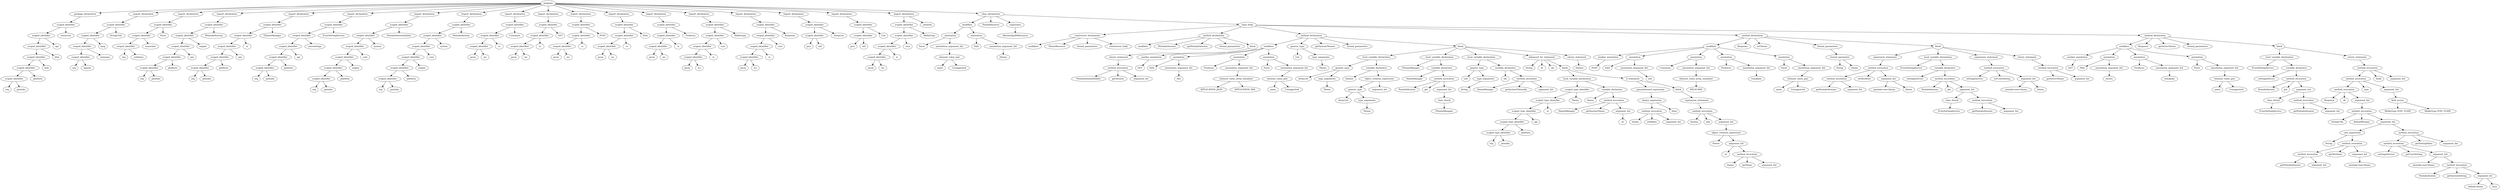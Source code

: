 digraph  {
5 [label=program, node_type=program];
6 [label=package_declaration, node_type=package_declaration];
7 [label=scoped_identifier, node_type=scoped_identifier];
8 [label=scoped_identifier, node_type=scoped_identifier];
9 [label=scoped_identifier, node_type=scoped_identifier];
10 [label=scoped_identifier, node_type=scoped_identifier];
11 [label=scoped_identifier, node_type=scoped_identifier];
12 [label=scoped_identifier, node_type=scoped_identifier];
13 [label=org, node_type=identifier];
14 [label=pentaho, node_type=identifier];
15 [label=platform, node_type=identifier];
16 [label=web, node_type=identifier];
17 [label=http, node_type=identifier];
18 [label=api, node_type=identifier];
19 [label=resources, node_type=identifier];
20 [label=import_declaration, node_type=import_declaration];
21 [label=scoped_identifier, node_type=scoped_identifier];
22 [label=scoped_identifier, node_type=scoped_identifier];
23 [label=scoped_identifier, node_type=scoped_identifier];
24 [label=scoped_identifier, node_type=scoped_identifier];
25 [label=org, node_type=identifier];
26 [label=apache, node_type=identifier];
27 [label=commons, node_type=identifier];
28 [label=lang, node_type=identifier];
29 [label=StringUtils, node_type=identifier];
30 [label=import_declaration, node_type=import_declaration];
31 [label=scoped_identifier, node_type=scoped_identifier];
32 [label=scoped_identifier, node_type=scoped_identifier];
33 [label=scoped_identifier, node_type=scoped_identifier];
34 [label=org, node_type=identifier];
35 [label=codehaus, node_type=identifier];
36 [label=enunciate, node_type=identifier];
37 [label=Facet, node_type=identifier];
38 [label=import_declaration, node_type=import_declaration];
39 [label=scoped_identifier, node_type=scoped_identifier];
40 [label=scoped_identifier, node_type=scoped_identifier];
41 [label=scoped_identifier, node_type=scoped_identifier];
42 [label=scoped_identifier, node_type=scoped_identifier];
43 [label=scoped_identifier, node_type=scoped_identifier];
44 [label=org, node_type=identifier];
45 [label=pentaho, node_type=identifier];
46 [label=platform, node_type=identifier];
47 [label=api, node_type=identifier];
48 [label=engine, node_type=identifier];
49 [label=IPentahoSession, node_type=identifier];
50 [label=import_declaration, node_type=import_declaration];
51 [label=scoped_identifier, node_type=scoped_identifier];
52 [label=scoped_identifier, node_type=scoped_identifier];
53 [label=scoped_identifier, node_type=scoped_identifier];
54 [label=scoped_identifier, node_type=scoped_identifier];
55 [label=scoped_identifier, node_type=scoped_identifier];
56 [label=org, node_type=identifier];
57 [label=pentaho, node_type=identifier];
58 [label=platform, node_type=identifier];
59 [label=api, node_type=identifier];
60 [label=ui, node_type=identifier];
61 [label=IThemeManager, node_type=identifier];
62 [label=import_declaration, node_type=import_declaration];
63 [label=scoped_identifier, node_type=scoped_identifier];
64 [label=scoped_identifier, node_type=scoped_identifier];
65 [label=scoped_identifier, node_type=scoped_identifier];
66 [label=scoped_identifier, node_type=scoped_identifier];
67 [label=scoped_identifier, node_type=scoped_identifier];
68 [label=org, node_type=identifier];
69 [label=pentaho, node_type=identifier];
70 [label=platform, node_type=identifier];
71 [label=api, node_type=identifier];
72 [label=usersettings, node_type=identifier];
73 [label=IUserSettingService, node_type=identifier];
74 [label=import_declaration, node_type=import_declaration];
75 [label=scoped_identifier, node_type=scoped_identifier];
76 [label=scoped_identifier, node_type=scoped_identifier];
77 [label=scoped_identifier, node_type=scoped_identifier];
78 [label=scoped_identifier, node_type=scoped_identifier];
79 [label=scoped_identifier, node_type=scoped_identifier];
80 [label=scoped_identifier, node_type=scoped_identifier];
81 [label=org, node_type=identifier];
82 [label=pentaho, node_type=identifier];
83 [label=platform, node_type=identifier];
84 [label=engine, node_type=identifier];
85 [label=core, node_type=identifier];
86 [label=system, node_type=identifier];
87 [label=PentahoSessionHolder, node_type=identifier];
88 [label=import_declaration, node_type=import_declaration];
89 [label=scoped_identifier, node_type=scoped_identifier];
90 [label=scoped_identifier, node_type=scoped_identifier];
91 [label=scoped_identifier, node_type=scoped_identifier];
92 [label=scoped_identifier, node_type=scoped_identifier];
93 [label=scoped_identifier, node_type=scoped_identifier];
94 [label=scoped_identifier, node_type=scoped_identifier];
95 [label=org, node_type=identifier];
96 [label=pentaho, node_type=identifier];
97 [label=platform, node_type=identifier];
98 [label=engine, node_type=identifier];
99 [label=core, node_type=identifier];
100 [label=system, node_type=identifier];
101 [label=PentahoSystem, node_type=identifier];
102 [label=import_declaration, node_type=import_declaration];
103 [label=scoped_identifier, node_type=scoped_identifier];
104 [label=scoped_identifier, node_type=scoped_identifier];
105 [label=scoped_identifier, node_type=scoped_identifier];
106 [label=javax, node_type=identifier];
107 [label=ws, node_type=identifier];
108 [label=rs, node_type=identifier];
109 [label=Consumes, node_type=identifier];
110 [label=import_declaration, node_type=import_declaration];
111 [label=scoped_identifier, node_type=scoped_identifier];
112 [label=scoped_identifier, node_type=scoped_identifier];
113 [label=scoped_identifier, node_type=scoped_identifier];
114 [label=javax, node_type=identifier];
115 [label=ws, node_type=identifier];
116 [label=rs, node_type=identifier];
117 [label=GET, node_type=identifier];
118 [label=import_declaration, node_type=import_declaration];
119 [label=scoped_identifier, node_type=scoped_identifier];
120 [label=scoped_identifier, node_type=scoped_identifier];
121 [label=scoped_identifier, node_type=scoped_identifier];
122 [label=javax, node_type=identifier];
123 [label=ws, node_type=identifier];
124 [label=rs, node_type=identifier];
125 [label=POST, node_type=identifier];
126 [label=import_declaration, node_type=import_declaration];
127 [label=scoped_identifier, node_type=scoped_identifier];
128 [label=scoped_identifier, node_type=scoped_identifier];
129 [label=scoped_identifier, node_type=scoped_identifier];
130 [label=javax, node_type=identifier];
131 [label=ws, node_type=identifier];
132 [label=rs, node_type=identifier];
133 [label=Path, node_type=identifier];
134 [label=import_declaration, node_type=import_declaration];
135 [label=scoped_identifier, node_type=scoped_identifier];
136 [label=scoped_identifier, node_type=scoped_identifier];
137 [label=scoped_identifier, node_type=scoped_identifier];
138 [label=javax, node_type=identifier];
139 [label=ws, node_type=identifier];
140 [label=rs, node_type=identifier];
141 [label=Produces, node_type=identifier];
142 [label=import_declaration, node_type=import_declaration];
143 [label=scoped_identifier, node_type=scoped_identifier];
144 [label=scoped_identifier, node_type=scoped_identifier];
145 [label=scoped_identifier, node_type=scoped_identifier];
146 [label=scoped_identifier, node_type=scoped_identifier];
147 [label=javax, node_type=identifier];
148 [label=ws, node_type=identifier];
149 [label=rs, node_type=identifier];
150 [label=core, node_type=identifier];
151 [label=MediaType, node_type=identifier];
152 [label=import_declaration, node_type=import_declaration];
153 [label=scoped_identifier, node_type=scoped_identifier];
154 [label=scoped_identifier, node_type=scoped_identifier];
155 [label=scoped_identifier, node_type=scoped_identifier];
156 [label=scoped_identifier, node_type=scoped_identifier];
157 [label=javax, node_type=identifier];
158 [label=ws, node_type=identifier];
159 [label=rs, node_type=identifier];
160 [label=core, node_type=identifier];
161 [label=Response, node_type=identifier];
162 [label=import_declaration, node_type=import_declaration];
163 [label=scoped_identifier, node_type=scoped_identifier];
164 [label=scoped_identifier, node_type=scoped_identifier];
165 [label=java, node_type=identifier];
166 [label=util, node_type=identifier];
167 [label=ArrayList, node_type=identifier];
168 [label=import_declaration, node_type=import_declaration];
169 [label=scoped_identifier, node_type=scoped_identifier];
170 [label=scoped_identifier, node_type=scoped_identifier];
171 [label=java, node_type=identifier];
172 [label=util, node_type=identifier];
173 [label=List, node_type=identifier];
174 [label=import_declaration, node_type=import_declaration];
175 [label=scoped_identifier, node_type=scoped_identifier];
176 [label=scoped_identifier, node_type=scoped_identifier];
177 [label=scoped_identifier, node_type=scoped_identifier];
178 [label=scoped_identifier, node_type=scoped_identifier];
179 [label=javax, node_type=identifier];
180 [label=ws, node_type=identifier];
181 [label=rs, node_type=identifier];
182 [label=core, node_type=identifier];
183 [label=MediaType, node_type=identifier];
184 [label=asterisk, node_type=asterisk];
185 [label=class_declaration, node_type=class_declaration];
186 [label=modifiers, node_type=modifiers];
187 [label=annotation, node_type=annotation];
188 [label=Facet, node_type=identifier];
189 [label=annotation_argument_list, node_type=annotation_argument_list];
190 [label=element_value_pair, node_type=element_value_pair];
191 [label=name, node_type=identifier];
192 [label="Unsupported", node_type=string_literal];
193 [label=annotation, node_type=annotation];
194 [label=Path, node_type=identifier];
195 [label=annotation_argument_list, node_type=annotation_argument_list];
196 [label="/theme", node_type=string_literal];
197 [label=ThemeResource, node_type=identifier];
198 [label=superclass, node_type=superclass];
199 [label=AbstractJaxRSResource, node_type=type_identifier];
200 [label=class_body, node_type=class_body];
201 [label=constructor_declaration, node_type=constructor_declaration];
202 [label=modifiers, node_type=modifiers];
203 [label=ThemeResource, node_type=identifier];
204 [label=formal_parameters, node_type=formal_parameters];
205 [label=constructor_body, node_type=constructor_body];
206 [label=method_declaration, node_type=method_declaration];
207 [label=modifiers, node_type=modifiers];
208 [label=IPentahoSession, node_type=type_identifier];
209 [label=getPentahoSession, node_type=identifier];
210 [label=formal_parameters, node_type=formal_parameters];
211 [label=block, node_type=block];
212 [label=return_statement, node_type=return_statement];
213 [label=method_invocation, node_type=method_invocation];
214 [label=PentahoSessionHolder, node_type=identifier];
215 [label=getSession, node_type=identifier];
216 [label=argument_list, node_type=argument_list];
217 [label=method_declaration, node_type=method_declaration];
218 [label=modifiers, node_type=modifiers];
219 [label=marker_annotation, node_type=marker_annotation];
220 [label=GET, node_type=identifier];
221 [label=annotation, node_type=annotation];
222 [label=Path, node_type=identifier];
223 [label=annotation_argument_list, node_type=annotation_argument_list];
224 [label="/list", node_type=string_literal];
225 [label=annotation, node_type=annotation];
226 [label=Produces, node_type=identifier];
227 [label=annotation_argument_list, node_type=annotation_argument_list];
228 [label=element_value_array_initializer, node_type=element_value_array_initializer];
229 [label=APPLICATION_JSON, node_type=identifier];
230 [label=APPLICATION_XML, node_type=identifier];
231 [label=annotation, node_type=annotation];
232 [label=Facet, node_type=identifier];
233 [label=annotation_argument_list, node_type=annotation_argument_list];
234 [label=element_value_pair, node_type=element_value_pair];
235 [label=name, node_type=identifier];
236 [label="Unsupported", node_type=string_literal];
237 [label=generic_type, node_type=generic_type];
238 [label=List, node_type=type_identifier];
239 [label=type_arguments, node_type=type_arguments];
240 [label=Theme, node_type=type_identifier];
241 [label=getSystemThemes, node_type=identifier];
242 [label=formal_parameters, node_type=formal_parameters];
243 [label=block, node_type=block];
244 [label=local_variable_declaration, node_type=local_variable_declaration];
245 [label=generic_type, node_type=generic_type];
246 [label=ArrayList, node_type=type_identifier];
247 [label=type_arguments, node_type=type_arguments];
248 [label=Theme, node_type=type_identifier];
249 [label=variable_declarator, node_type=variable_declarator];
250 [label=themes, node_type=identifier];
251 [label=object_creation_expression, node_type=object_creation_expression];
252 [label=generic_type, node_type=generic_type];
253 [label=ArrayList, node_type=type_identifier];
254 [label=type_arguments, node_type=type_arguments];
255 [label=Theme, node_type=type_identifier];
256 [label=argument_list, node_type=argument_list];
257 [label=local_variable_declaration, node_type=local_variable_declaration];
258 [label=IThemeManager, node_type=type_identifier];
259 [label=variable_declarator, node_type=variable_declarator];
260 [label=themeManager, node_type=identifier];
261 [label=method_invocation, node_type=method_invocation];
262 [label=PentahoSystem, node_type=identifier];
263 [label=get, node_type=identifier];
264 [label=argument_list, node_type=argument_list];
265 [label=class_literal, node_type=class_literal];
266 [label=IThemeManager, node_type=type_identifier];
267 [label=local_variable_declaration, node_type=local_variable_declaration];
268 [label=generic_type, node_type=generic_type];
269 [label=List, node_type=type_identifier];
270 [label=type_arguments, node_type=type_arguments];
271 [label=String, node_type=type_identifier];
272 [label=variable_declarator, node_type=variable_declarator];
273 [label=ids, node_type=identifier];
274 [label=method_invocation, node_type=method_invocation];
275 [label=themeManager, node_type=identifier];
276 [label=getSystemThemeIds, node_type=identifier];
277 [label=argument_list, node_type=argument_list];
278 [label=enhanced_for_statement, node_type=enhanced_for_statement];
279 [label=String, node_type=type_identifier];
280 [label=id, node_type=identifier];
281 [label=ids, node_type=identifier];
282 [label=block, node_type=block];
283 [label=local_variable_declaration, node_type=local_variable_declaration];
284 [label=scoped_type_identifier, node_type=scoped_type_identifier];
285 [label=scoped_type_identifier, node_type=scoped_type_identifier];
286 [label=scoped_type_identifier, node_type=scoped_type_identifier];
287 [label=scoped_type_identifier, node_type=scoped_type_identifier];
288 [label=scoped_type_identifier, node_type=scoped_type_identifier];
289 [label=org, node_type=type_identifier];
290 [label=pentaho, node_type=type_identifier];
291 [label=platform, node_type=type_identifier];
292 [label=api, node_type=type_identifier];
293 [label=ui, node_type=type_identifier];
294 [label=Theme, node_type=type_identifier];
295 [label=variable_declarator, node_type=variable_declarator];
296 [label=theme, node_type=identifier];
297 [label=method_invocation, node_type=method_invocation];
298 [label=themeManager, node_type=identifier];
299 [label=getSystemTheme, node_type=identifier];
300 [label=argument_list, node_type=argument_list];
301 [label=id, node_type=identifier];
302 [label=if_statement, node_type=if_statement];
303 [label=parenthesized_expression, node_type=parenthesized_expression];
304 [label=binary_expression, node_type=binary_expression];
305 [label=method_invocation, node_type=method_invocation];
306 [label=theme, node_type=identifier];
307 [label=isHidden, node_type=identifier];
308 [label=argument_list, node_type=argument_list];
309 [label=false, node_type=false];
310 [label=block, node_type=block];
311 [label=expression_statement, node_type=expression_statement];
312 [label=method_invocation, node_type=method_invocation];
313 [label=themes, node_type=identifier];
314 [label=add, node_type=identifier];
315 [label=argument_list, node_type=argument_list];
316 [label=object_creation_expression, node_type=object_creation_expression];
317 [label=Theme, node_type=type_identifier];
318 [label=argument_list, node_type=argument_list];
319 [label=id, node_type=identifier];
320 [label=method_invocation, node_type=method_invocation];
321 [label=theme, node_type=identifier];
322 [label=getName, node_type=identifier];
323 [label=argument_list, node_type=argument_list];
324 [label=return_statement, node_type=return_statement];
325 [label=themes, node_type=identifier];
326 [label=method_declaration, node_type=method_declaration];
327 [label=modifiers, node_type=modifiers];
328 [label=marker_annotation, node_type=marker_annotation];
329 [label=POST, node_type=identifier];
330 [label=annotation, node_type=annotation];
331 [label=Path, node_type=identifier];
332 [label=annotation_argument_list, node_type=annotation_argument_list];
333 [label="/set", node_type=string_literal];
334 [label=annotation, node_type=annotation];
335 [label=Consumes, node_type=identifier];
336 [label=annotation_argument_list, node_type=annotation_argument_list];
337 [label=element_value_array_initializer, node_type=element_value_array_initializer];
338 [label=WILDCARD, node_type=identifier];
339 [label=annotation, node_type=annotation];
340 [label=Produces, node_type=identifier];
341 [label=annotation_argument_list, node_type=annotation_argument_list];
342 [label="text/plain", node_type=string_literal];
343 [label=annotation, node_type=annotation];
344 [label=Facet, node_type=identifier];
345 [label=annotation_argument_list, node_type=annotation_argument_list];
346 [label=element_value_pair, node_type=element_value_pair];
347 [label=name, node_type=identifier];
348 [label="Unsupported", node_type=string_literal];
349 [label=Response, node_type=type_identifier];
350 [label=setTheme, node_type=identifier];
351 [label=formal_parameters, node_type=formal_parameters];
352 [label=formal_parameter, node_type=formal_parameter];
353 [label=String, node_type=type_identifier];
354 [label=theme, node_type=identifier];
355 [label=block, node_type=block];
356 [label=expression_statement, node_type=expression_statement];
357 [label=method_invocation, node_type=method_invocation];
358 [label=method_invocation, node_type=method_invocation];
359 [label=getPentahoSession, node_type=identifier];
360 [label=argument_list, node_type=argument_list];
361 [label=setAttribute, node_type=identifier];
362 [label=argument_list, node_type=argument_list];
363 [label="pentaho-user-theme", node_type=string_literal];
364 [label=theme, node_type=identifier];
365 [label=local_variable_declaration, node_type=local_variable_declaration];
366 [label=IUserSettingService, node_type=type_identifier];
367 [label=variable_declarator, node_type=variable_declarator];
368 [label=settingsService, node_type=identifier];
369 [label=method_invocation, node_type=method_invocation];
370 [label=PentahoSystem, node_type=identifier];
371 [label=get, node_type=identifier];
372 [label=argument_list, node_type=argument_list];
373 [label=class_literal, node_type=class_literal];
374 [label=IUserSettingService, node_type=type_identifier];
375 [label=method_invocation, node_type=method_invocation];
376 [label=getPentahoSession, node_type=identifier];
377 [label=argument_list, node_type=argument_list];
378 [label=expression_statement, node_type=expression_statement];
379 [label=method_invocation, node_type=method_invocation];
380 [label=settingsService, node_type=identifier];
381 [label=setUserSetting, node_type=identifier];
382 [label=argument_list, node_type=argument_list];
383 [label="pentaho-user-theme", node_type=string_literal];
384 [label=theme, node_type=identifier];
385 [label=return_statement, node_type=return_statement];
386 [label=method_invocation, node_type=method_invocation];
387 [label=getActiveTheme, node_type=identifier];
388 [label=argument_list, node_type=argument_list];
389 [label=method_declaration, node_type=method_declaration];
390 [label=modifiers, node_type=modifiers];
391 [label=marker_annotation, node_type=marker_annotation];
392 [label=GET, node_type=identifier];
393 [label=annotation, node_type=annotation];
394 [label=Path, node_type=identifier];
395 [label=annotation_argument_list, node_type=annotation_argument_list];
396 [label="/active", node_type=string_literal];
397 [label=annotation, node_type=annotation];
398 [label=Produces, node_type=identifier];
399 [label=annotation_argument_list, node_type=annotation_argument_list];
400 [label="text/plain", node_type=string_literal];
401 [label=annotation, node_type=annotation];
402 [label=Facet, node_type=identifier];
403 [label=annotation_argument_list, node_type=annotation_argument_list];
404 [label=element_value_pair, node_type=element_value_pair];
405 [label=name, node_type=identifier];
406 [label="Unsupported", node_type=string_literal];
407 [label=Response, node_type=type_identifier];
408 [label=getActiveTheme, node_type=identifier];
409 [label=formal_parameters, node_type=formal_parameters];
410 [label=block, node_type=block];
411 [label=local_variable_declaration, node_type=local_variable_declaration];
412 [label=IUserSettingService, node_type=type_identifier];
413 [label=variable_declarator, node_type=variable_declarator];
414 [label=settingsService, node_type=identifier];
415 [label=method_invocation, node_type=method_invocation];
416 [label=PentahoSystem, node_type=identifier];
417 [label=get, node_type=identifier];
418 [label=argument_list, node_type=argument_list];
419 [label=class_literal, node_type=class_literal];
420 [label=IUserSettingService, node_type=type_identifier];
421 [label=method_invocation, node_type=method_invocation];
422 [label=getPentahoSession, node_type=identifier];
423 [label=argument_list, node_type=argument_list];
424 [label=return_statement, node_type=return_statement];
425 [label=method_invocation, node_type=method_invocation];
426 [label=method_invocation, node_type=method_invocation];
427 [label=method_invocation, node_type=method_invocation];
428 [label=Response, node_type=identifier];
429 [label=ok, node_type=identifier];
430 [label=argument_list, node_type=argument_list];
431 [label=method_invocation, node_type=method_invocation];
432 [label=StringUtils, node_type=identifier];
433 [label=defaultIfEmpty, node_type=identifier];
434 [label=argument_list, node_type=argument_list];
435 [label=cast_expression, node_type=cast_expression];
436 [label=String, node_type=type_identifier];
437 [label=method_invocation, node_type=method_invocation];
438 [label=method_invocation, node_type=method_invocation];
439 [label=getPentahoSession, node_type=identifier];
440 [label=argument_list, node_type=argument_list];
441 [label=getAttribute, node_type=identifier];
442 [label=argument_list, node_type=argument_list];
443 [label="pentaho-user-theme", node_type=string_literal];
444 [label=method_invocation, node_type=method_invocation];
445 [label=method_invocation, node_type=method_invocation];
446 [label=settingsService, node_type=identifier];
447 [label=getUserSetting, node_type=identifier];
448 [label=argument_list, node_type=argument_list];
449 [label="pentaho-user-theme", node_type=string_literal];
450 [label=method_invocation, node_type=method_invocation];
451 [label=PentahoSystem, node_type=identifier];
452 [label=getSystemSetting, node_type=identifier];
453 [label=argument_list, node_type=argument_list];
454 [label="default-theme", node_type=string_literal];
455 [label="onyx", node_type=string_literal];
456 [label=getSettingValue, node_type=identifier];
457 [label=argument_list, node_type=argument_list];
458 [label=type, node_type=identifier];
459 [label=argument_list, node_type=argument_list];
460 [label=field_access, node_type=field_access];
461 [label="MediaType.TEXT_PLAIN", node_type=identifier];
462 [label="MediaType.TEXT_PLAIN", node_type=identifier];
463 [label=build, node_type=identifier];
464 [label=argument_list, node_type=argument_list];
5 -> 6  [key=0];
5 -> 20  [key=0];
5 -> 30  [key=0];
5 -> 38  [key=0];
5 -> 50  [key=0];
5 -> 62  [key=0];
5 -> 74  [key=0];
5 -> 88  [key=0];
5 -> 102  [key=0];
5 -> 110  [key=0];
5 -> 118  [key=0];
5 -> 126  [key=0];
5 -> 134  [key=0];
5 -> 142  [key=0];
5 -> 152  [key=0];
5 -> 162  [key=0];
5 -> 168  [key=0];
5 -> 174  [key=0];
5 -> 185  [key=0];
6 -> 7  [key=0];
7 -> 8  [key=0];
7 -> 19  [key=0];
8 -> 9  [key=0];
8 -> 18  [key=0];
9 -> 10  [key=0];
9 -> 17  [key=0];
10 -> 11  [key=0];
10 -> 16  [key=0];
11 -> 12  [key=0];
11 -> 15  [key=0];
12 -> 13  [key=0];
12 -> 14  [key=0];
20 -> 21  [key=0];
21 -> 22  [key=0];
21 -> 29  [key=0];
22 -> 23  [key=0];
22 -> 28  [key=0];
23 -> 24  [key=0];
23 -> 27  [key=0];
24 -> 25  [key=0];
24 -> 26  [key=0];
30 -> 31  [key=0];
31 -> 32  [key=0];
31 -> 37  [key=0];
32 -> 33  [key=0];
32 -> 36  [key=0];
33 -> 34  [key=0];
33 -> 35  [key=0];
38 -> 39  [key=0];
39 -> 40  [key=0];
39 -> 49  [key=0];
40 -> 41  [key=0];
40 -> 48  [key=0];
41 -> 42  [key=0];
41 -> 47  [key=0];
42 -> 43  [key=0];
42 -> 46  [key=0];
43 -> 44  [key=0];
43 -> 45  [key=0];
50 -> 51  [key=0];
51 -> 52  [key=0];
51 -> 61  [key=0];
52 -> 53  [key=0];
52 -> 60  [key=0];
53 -> 54  [key=0];
53 -> 59  [key=0];
54 -> 55  [key=0];
54 -> 58  [key=0];
55 -> 56  [key=0];
55 -> 57  [key=0];
62 -> 63  [key=0];
63 -> 64  [key=0];
63 -> 73  [key=0];
64 -> 65  [key=0];
64 -> 72  [key=0];
65 -> 66  [key=0];
65 -> 71  [key=0];
66 -> 67  [key=0];
66 -> 70  [key=0];
67 -> 68  [key=0];
67 -> 69  [key=0];
74 -> 75  [key=0];
75 -> 76  [key=0];
75 -> 87  [key=0];
76 -> 77  [key=0];
76 -> 86  [key=0];
77 -> 78  [key=0];
77 -> 85  [key=0];
78 -> 79  [key=0];
78 -> 84  [key=0];
79 -> 80  [key=0];
79 -> 83  [key=0];
80 -> 81  [key=0];
80 -> 82  [key=0];
88 -> 89  [key=0];
89 -> 90  [key=0];
89 -> 101  [key=0];
90 -> 91  [key=0];
90 -> 100  [key=0];
91 -> 92  [key=0];
91 -> 99  [key=0];
92 -> 93  [key=0];
92 -> 98  [key=0];
93 -> 94  [key=0];
93 -> 97  [key=0];
94 -> 95  [key=0];
94 -> 96  [key=0];
102 -> 103  [key=0];
103 -> 104  [key=0];
103 -> 109  [key=0];
104 -> 105  [key=0];
104 -> 108  [key=0];
105 -> 106  [key=0];
105 -> 107  [key=0];
110 -> 111  [key=0];
111 -> 112  [key=0];
111 -> 117  [key=0];
112 -> 113  [key=0];
112 -> 116  [key=0];
113 -> 114  [key=0];
113 -> 115  [key=0];
118 -> 119  [key=0];
119 -> 120  [key=0];
119 -> 125  [key=0];
120 -> 121  [key=0];
120 -> 124  [key=0];
121 -> 122  [key=0];
121 -> 123  [key=0];
126 -> 127  [key=0];
127 -> 128  [key=0];
127 -> 133  [key=0];
128 -> 129  [key=0];
128 -> 132  [key=0];
129 -> 130  [key=0];
129 -> 131  [key=0];
134 -> 135  [key=0];
135 -> 136  [key=0];
135 -> 141  [key=0];
136 -> 137  [key=0];
136 -> 140  [key=0];
137 -> 138  [key=0];
137 -> 139  [key=0];
142 -> 143  [key=0];
143 -> 144  [key=0];
143 -> 151  [key=0];
144 -> 145  [key=0];
144 -> 150  [key=0];
145 -> 146  [key=0];
145 -> 149  [key=0];
146 -> 147  [key=0];
146 -> 148  [key=0];
152 -> 153  [key=0];
153 -> 154  [key=0];
153 -> 161  [key=0];
154 -> 155  [key=0];
154 -> 160  [key=0];
155 -> 156  [key=0];
155 -> 159  [key=0];
156 -> 157  [key=0];
156 -> 158  [key=0];
162 -> 163  [key=0];
163 -> 164  [key=0];
163 -> 167  [key=0];
164 -> 165  [key=0];
164 -> 166  [key=0];
168 -> 169  [key=0];
169 -> 170  [key=0];
169 -> 173  [key=0];
170 -> 171  [key=0];
170 -> 172  [key=0];
174 -> 175  [key=0];
174 -> 184  [key=0];
175 -> 176  [key=0];
175 -> 183  [key=0];
176 -> 177  [key=0];
176 -> 182  [key=0];
177 -> 178  [key=0];
177 -> 181  [key=0];
178 -> 179  [key=0];
178 -> 180  [key=0];
185 -> 186  [key=0];
185 -> 197  [key=0];
185 -> 198  [key=0];
185 -> 200  [key=0];
186 -> 187  [key=0];
186 -> 193  [key=0];
187 -> 188  [key=0];
187 -> 189  [key=0];
189 -> 190  [key=0];
190 -> 191  [key=0];
190 -> 192  [key=0];
193 -> 194  [key=0];
193 -> 195  [key=0];
195 -> 196  [key=0];
198 -> 199  [key=0];
200 -> 201  [key=0];
200 -> 206  [key=0];
200 -> 217  [key=0];
200 -> 326  [key=0];
200 -> 389  [key=0];
201 -> 202  [key=0];
201 -> 203  [key=0];
201 -> 204  [key=0];
201 -> 205  [key=0];
206 -> 207  [key=0];
206 -> 208  [key=0];
206 -> 209  [key=0];
206 -> 210  [key=0];
206 -> 211  [key=0];
211 -> 212  [key=0];
212 -> 213  [key=0];
213 -> 214  [key=0];
213 -> 215  [key=0];
213 -> 216  [key=0];
217 -> 218  [key=0];
217 -> 237  [key=0];
217 -> 241  [key=0];
217 -> 242  [key=0];
217 -> 243  [key=0];
218 -> 219  [key=0];
218 -> 221  [key=0];
218 -> 225  [key=0];
218 -> 231  [key=0];
219 -> 220  [key=0];
221 -> 222  [key=0];
221 -> 223  [key=0];
223 -> 224  [key=0];
225 -> 226  [key=0];
225 -> 227  [key=0];
227 -> 228  [key=0];
228 -> 229  [key=0];
228 -> 230  [key=0];
231 -> 232  [key=0];
231 -> 233  [key=0];
233 -> 234  [key=0];
234 -> 235  [key=0];
234 -> 236  [key=0];
237 -> 238  [key=0];
237 -> 239  [key=0];
239 -> 240  [key=0];
243 -> 244  [key=0];
243 -> 257  [key=0];
243 -> 267  [key=0];
243 -> 278  [key=0];
243 -> 324  [key=0];
244 -> 245  [key=0];
244 -> 249  [key=0];
245 -> 246  [key=0];
245 -> 247  [key=0];
247 -> 248  [key=0];
249 -> 250  [key=0];
249 -> 251  [key=0];
251 -> 252  [key=0];
251 -> 256  [key=0];
252 -> 253  [key=0];
252 -> 254  [key=0];
254 -> 255  [key=0];
257 -> 258  [key=0];
257 -> 259  [key=0];
259 -> 260  [key=0];
259 -> 261  [key=0];
261 -> 262  [key=0];
261 -> 263  [key=0];
261 -> 264  [key=0];
264 -> 265  [key=0];
265 -> 266  [key=0];
267 -> 268  [key=0];
267 -> 272  [key=0];
268 -> 269  [key=0];
268 -> 270  [key=0];
270 -> 271  [key=0];
272 -> 273  [key=0];
272 -> 274  [key=0];
274 -> 275  [key=0];
274 -> 276  [key=0];
274 -> 277  [key=0];
278 -> 279  [key=0];
278 -> 280  [key=0];
278 -> 281  [key=0];
278 -> 282  [key=0];
282 -> 283  [key=0];
282 -> 302  [key=0];
283 -> 284  [key=0];
283 -> 295  [key=0];
284 -> 285  [key=0];
284 -> 294  [key=0];
285 -> 286  [key=0];
285 -> 293  [key=0];
286 -> 287  [key=0];
286 -> 292  [key=0];
287 -> 288  [key=0];
287 -> 291  [key=0];
288 -> 289  [key=0];
288 -> 290  [key=0];
295 -> 296  [key=0];
295 -> 297  [key=0];
297 -> 298  [key=0];
297 -> 299  [key=0];
297 -> 300  [key=0];
300 -> 301  [key=0];
302 -> 303  [key=0];
302 -> 310  [key=0];
303 -> 304  [key=0];
304 -> 305  [key=0];
304 -> 309  [key=0];
305 -> 306  [key=0];
305 -> 307  [key=0];
305 -> 308  [key=0];
310 -> 311  [key=0];
311 -> 312  [key=0];
312 -> 313  [key=0];
312 -> 314  [key=0];
312 -> 315  [key=0];
315 -> 316  [key=0];
316 -> 317  [key=0];
316 -> 318  [key=0];
318 -> 319  [key=0];
318 -> 320  [key=0];
320 -> 321  [key=0];
320 -> 322  [key=0];
320 -> 323  [key=0];
324 -> 325  [key=0];
326 -> 327  [key=0];
326 -> 349  [key=0];
326 -> 350  [key=0];
326 -> 351  [key=0];
326 -> 355  [key=0];
327 -> 328  [key=0];
327 -> 330  [key=0];
327 -> 334  [key=0];
327 -> 339  [key=0];
327 -> 343  [key=0];
328 -> 329  [key=0];
330 -> 331  [key=0];
330 -> 332  [key=0];
332 -> 333  [key=0];
334 -> 335  [key=0];
334 -> 336  [key=0];
336 -> 337  [key=0];
337 -> 338  [key=0];
339 -> 340  [key=0];
339 -> 341  [key=0];
341 -> 342  [key=0];
343 -> 344  [key=0];
343 -> 345  [key=0];
345 -> 346  [key=0];
346 -> 347  [key=0];
346 -> 348  [key=0];
351 -> 352  [key=0];
352 -> 353  [key=0];
352 -> 354  [key=0];
355 -> 356  [key=0];
355 -> 365  [key=0];
355 -> 378  [key=0];
355 -> 385  [key=0];
356 -> 357  [key=0];
357 -> 358  [key=0];
357 -> 361  [key=0];
357 -> 362  [key=0];
358 -> 359  [key=0];
358 -> 360  [key=0];
362 -> 363  [key=0];
362 -> 364  [key=0];
365 -> 366  [key=0];
365 -> 367  [key=0];
367 -> 368  [key=0];
367 -> 369  [key=0];
369 -> 370  [key=0];
369 -> 371  [key=0];
369 -> 372  [key=0];
372 -> 373  [key=0];
372 -> 375  [key=0];
373 -> 374  [key=0];
375 -> 376  [key=0];
375 -> 377  [key=0];
378 -> 379  [key=0];
379 -> 380  [key=0];
379 -> 381  [key=0];
379 -> 382  [key=0];
382 -> 383  [key=0];
382 -> 384  [key=0];
385 -> 386  [key=0];
386 -> 387  [key=0];
386 -> 388  [key=0];
389 -> 390  [key=0];
389 -> 407  [key=0];
389 -> 408  [key=0];
389 -> 409  [key=0];
389 -> 410  [key=0];
390 -> 391  [key=0];
390 -> 393  [key=0];
390 -> 397  [key=0];
390 -> 401  [key=0];
391 -> 392  [key=0];
393 -> 394  [key=0];
393 -> 395  [key=0];
395 -> 396  [key=0];
397 -> 398  [key=0];
397 -> 399  [key=0];
399 -> 400  [key=0];
401 -> 402  [key=0];
401 -> 403  [key=0];
403 -> 404  [key=0];
404 -> 405  [key=0];
404 -> 406  [key=0];
410 -> 411  [key=0];
410 -> 424  [key=0];
411 -> 412  [key=0];
411 -> 413  [key=0];
413 -> 414  [key=0];
413 -> 415  [key=0];
415 -> 416  [key=0];
415 -> 417  [key=0];
415 -> 418  [key=0];
418 -> 419  [key=0];
418 -> 421  [key=0];
419 -> 420  [key=0];
421 -> 422  [key=0];
421 -> 423  [key=0];
424 -> 425  [key=0];
425 -> 426  [key=0];
425 -> 463  [key=0];
425 -> 464  [key=0];
426 -> 427  [key=0];
426 -> 458  [key=0];
426 -> 459  [key=0];
427 -> 428  [key=0];
427 -> 429  [key=0];
427 -> 430  [key=0];
430 -> 431  [key=0];
431 -> 432  [key=0];
431 -> 433  [key=0];
431 -> 434  [key=0];
434 -> 435  [key=0];
434 -> 444  [key=0];
435 -> 436  [key=0];
435 -> 437  [key=0];
437 -> 438  [key=0];
437 -> 441  [key=0];
437 -> 442  [key=0];
438 -> 439  [key=0];
438 -> 440  [key=0];
442 -> 443  [key=0];
444 -> 445  [key=0];
444 -> 456  [key=0];
444 -> 457  [key=0];
445 -> 446  [key=0];
445 -> 447  [key=0];
445 -> 448  [key=0];
448 -> 449  [key=0];
448 -> 450  [key=0];
450 -> 451  [key=0];
450 -> 452  [key=0];
450 -> 453  [key=0];
453 -> 454  [key=0];
453 -> 455  [key=0];
459 -> 460  [key=0];
460 -> 461  [key=0];
460 -> 462  [key=0];
}
